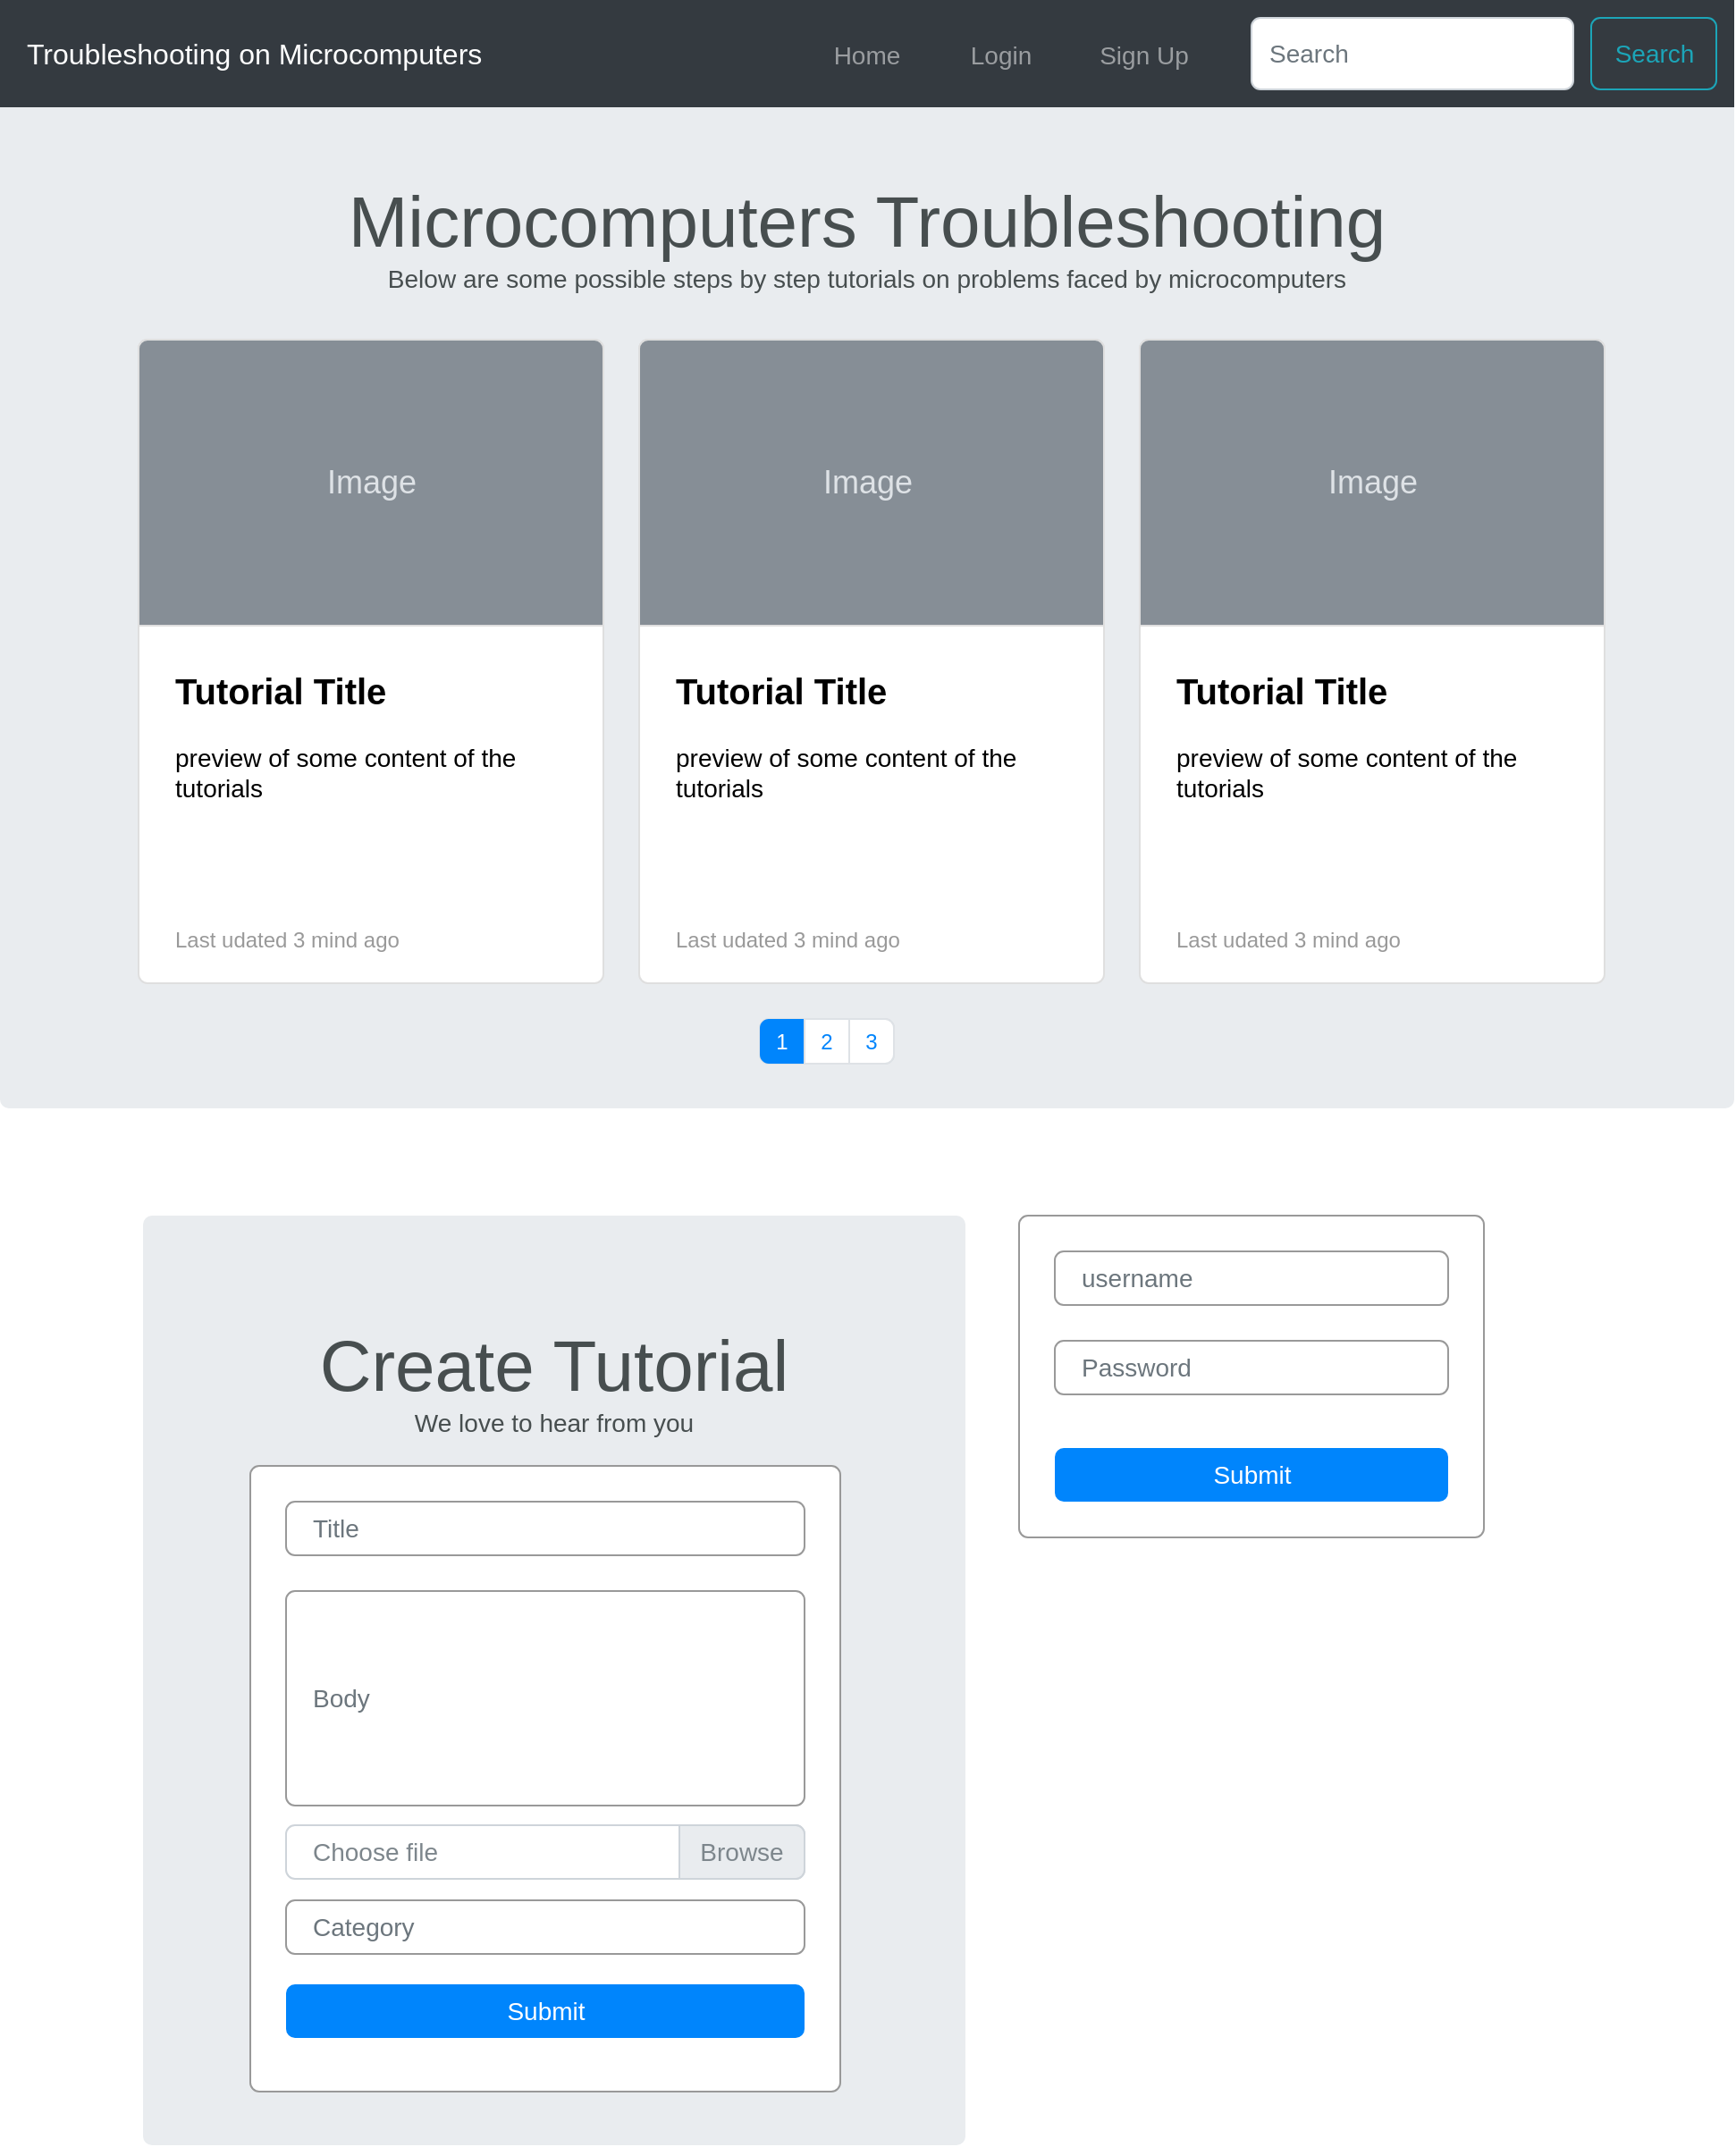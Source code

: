 <mxfile version="13.9.9" type="device"><diagram name="Page-1" id="c9db0220-8083-56f3-ca83-edcdcd058819"><mxGraphModel dx="3352" dy="2008" grid="1" gridSize="10" guides="1" tooltips="1" connect="1" arrows="1" fold="1" page="1" pageScale="1.5" pageWidth="826" pageHeight="1169" background="#ffffff" math="0" shadow="0"><root><mxCell id="0" style=";html=1;"/><mxCell id="1" style=";html=1;" parent="0"/><mxCell id="BM7EaDVrK565p-_FQdqV-48" value="&lt;span style=&quot;font-size: 40px&quot;&gt;Microcomputers Troubleshooting&lt;/span&gt;&lt;br&gt;Below are some possible steps by step tutorials on problems faced by microcomputers" style="html=1;shadow=0;dashed=0;shape=mxgraph.bootstrap.rrect;rSize=5;strokeColor=none;html=1;whiteSpace=wrap;fillColor=#E9ECEF;fontColor=#474E4F;align=center;spacing=15;fontSize=14;verticalAlign=top;spacingTop=40;" vertex="1" parent="1"><mxGeometry x="130" y="80" width="970" height="580" as="geometry"/></mxCell><mxCell id="BM7EaDVrK565p-_FQdqV-5" value="" style="html=1;shadow=0;dashed=0;shape=mxgraph.bootstrap.rrect;rSize=5;fillColor=#ffffff;strokeColor=#999999;" vertex="1" parent="1"><mxGeometry x="700" y="720" width="260" height="180" as="geometry"/></mxCell><mxCell id="BM7EaDVrK565p-_FQdqV-7" value="username" style="html=1;shadow=0;dashed=0;shape=mxgraph.bootstrap.rrect;rSize=5;fillColor=none;strokeColor=#999999;align=left;spacing=15;fontSize=14;fontColor=#6C767D;" vertex="1" parent="BM7EaDVrK565p-_FQdqV-5"><mxGeometry width="220" height="30" relative="1" as="geometry"><mxPoint x="20" y="20" as="offset"/></mxGeometry></mxCell><mxCell id="BM7EaDVrK565p-_FQdqV-9" value="Password" style="html=1;shadow=0;dashed=0;shape=mxgraph.bootstrap.rrect;rSize=5;fillColor=none;strokeColor=#999999;align=left;spacing=15;fontSize=14;fontColor=#6C767D;" vertex="1" parent="BM7EaDVrK565p-_FQdqV-5"><mxGeometry width="220" height="30" relative="1" as="geometry"><mxPoint x="20" y="70" as="offset"/></mxGeometry></mxCell><mxCell id="BM7EaDVrK565p-_FQdqV-11" value="Submit" style="html=1;shadow=0;dashed=0;shape=mxgraph.bootstrap.rrect;rSize=5;fillColor=#0085FC;strokeColor=none;align=center;fontSize=14;fontColor=#FFFFFF;" vertex="1" parent="BM7EaDVrK565p-_FQdqV-5"><mxGeometry width="220" height="30" relative="1" as="geometry"><mxPoint x="20" y="130" as="offset"/></mxGeometry></mxCell><mxCell id="BM7EaDVrK565p-_FQdqV-24" value="&lt;span style=&quot;font-size: 40px&quot;&gt;Create Tutorial&lt;/span&gt;&lt;br&gt;We love to hear from you" style="html=1;shadow=0;dashed=0;shape=mxgraph.bootstrap.rrect;rSize=5;strokeColor=none;html=1;whiteSpace=wrap;fillColor=#E9ECEF;fontColor=#474E4F;align=center;spacing=15;fontSize=14;verticalAlign=top;spacingTop=40;" vertex="1" parent="1"><mxGeometry x="210" y="720" width="460" height="520" as="geometry"/></mxCell><mxCell id="BM7EaDVrK565p-_FQdqV-20" value="" style="html=1;shadow=0;dashed=0;shape=mxgraph.bootstrap.rrect;rSize=5;fillColor=#ffffff;strokeColor=#999999;" vertex="1" parent="1"><mxGeometry x="270" y="860" width="330" height="350" as="geometry"/></mxCell><mxCell id="BM7EaDVrK565p-_FQdqV-21" value="Title" style="html=1;shadow=0;dashed=0;shape=mxgraph.bootstrap.rrect;rSize=5;fillColor=none;strokeColor=#999999;align=left;spacing=15;fontSize=14;fontColor=#6C767D;" vertex="1" parent="BM7EaDVrK565p-_FQdqV-20"><mxGeometry width="290" height="30" relative="1" as="geometry"><mxPoint x="20" y="20" as="offset"/></mxGeometry></mxCell><mxCell id="BM7EaDVrK565p-_FQdqV-22" value="Body" style="html=1;shadow=0;dashed=0;shape=mxgraph.bootstrap.rrect;rSize=5;fillColor=none;strokeColor=#999999;align=left;spacing=15;fontSize=14;fontColor=#6C767D;" vertex="1" parent="BM7EaDVrK565p-_FQdqV-20"><mxGeometry width="290" height="120" relative="1" as="geometry"><mxPoint x="20" y="70" as="offset"/></mxGeometry></mxCell><mxCell id="BM7EaDVrK565p-_FQdqV-23" value="Submit" style="html=1;shadow=0;dashed=0;shape=mxgraph.bootstrap.rrect;rSize=5;fillColor=#0085FC;strokeColor=none;align=center;fontSize=14;fontColor=#FFFFFF;" vertex="1" parent="BM7EaDVrK565p-_FQdqV-20"><mxGeometry width="290" height="30" relative="1" as="geometry"><mxPoint x="20" y="290" as="offset"/></mxGeometry></mxCell><mxCell id="BM7EaDVrK565p-_FQdqV-25" value="Category" style="html=1;shadow=0;dashed=0;shape=mxgraph.bootstrap.rrect;rSize=5;fillColor=none;strokeColor=#999999;align=left;spacing=15;fontSize=14;fontColor=#6C767D;" vertex="1" parent="BM7EaDVrK565p-_FQdqV-20"><mxGeometry x="20" y="243" width="290" height="30" as="geometry"/></mxCell><mxCell id="BM7EaDVrK565p-_FQdqV-26" value="Choose file" style="html=1;shadow=0;dashed=0;shape=mxgraph.bootstrap.rrect;rSize=5;strokeColor=#CED4DA;html=1;whiteSpace=wrap;fillColor=#FFFFFF;fontColor=#7D868C;align=left;spacingLeft=0;spacing=15;fontSize=14;" vertex="1" parent="BM7EaDVrK565p-_FQdqV-20"><mxGeometry x="20" y="201" width="290" height="30" as="geometry"/></mxCell><mxCell id="BM7EaDVrK565p-_FQdqV-27" value="Browse" style="html=1;shadow=0;dashed=0;shape=mxgraph.bootstrap.rightButton;strokeColor=inherit;gradientColor=inherit;fontColor=inherit;fillColor=#E9ECEF;rSize=5;perimeter=none;whiteSpace=wrap;resizeHeight=1;fontSize=14;" vertex="1" parent="BM7EaDVrK565p-_FQdqV-26"><mxGeometry x="1" width="70" height="30" relative="1" as="geometry"><mxPoint x="-70" as="offset"/></mxGeometry></mxCell><mxCell id="BM7EaDVrK565p-_FQdqV-30" value="&lt;b&gt;&lt;font style=&quot;font-size: 20px&quot;&gt;Tutorial Title&lt;/font&gt;&lt;/b&gt;&lt;br&gt;&lt;br&gt;preview of some content of the &lt;br&gt;tutorials&lt;br&gt;&lt;br&gt;&lt;br&gt;&lt;br&gt;&lt;br&gt;&lt;font color=&quot;#999999&quot; style=&quot;font-size: 12px&quot;&gt;Last udated 3 mind ago&lt;/font&gt;" style="html=1;shadow=0;dashed=0;shape=mxgraph.bootstrap.rrect;rSize=5;strokeColor=#DFDFDF;html=1;whiteSpace=wrap;fillColor=#ffffff;fontColor=#000000;verticalAlign=top;align=left;spacing=20;spacingBottom=0;fontSize=14;spacingTop=160;" vertex="1" parent="1"><mxGeometry width="260" height="360" relative="1" as="geometry"><mxPoint x="207.5" y="230" as="offset"/></mxGeometry></mxCell><mxCell id="BM7EaDVrK565p-_FQdqV-31" value="Image" style="html=1;shadow=0;dashed=0;shape=mxgraph.bootstrap.topButton;rSize=5;perimeter=none;whiteSpace=wrap;fillColor=#868E96;strokeColor=#DFDFDF;fontColor=#DEE2E6;resizeWidth=1;fontSize=18;" vertex="1" parent="BM7EaDVrK565p-_FQdqV-30"><mxGeometry width="260" height="160" relative="1" as="geometry"/></mxCell><mxCell id="BM7EaDVrK565p-_FQdqV-32" value="&lt;b&gt;&lt;font style=&quot;font-size: 20px&quot;&gt;Tutorial Title&lt;/font&gt;&lt;/b&gt;&lt;br&gt;&lt;br&gt;&lt;span&gt;preview of some content of the&amp;nbsp;&lt;/span&gt;&lt;br&gt;&lt;span&gt;tutorials&lt;/span&gt;&lt;br&gt;&lt;br&gt;&lt;br&gt;&lt;br&gt;&lt;br&gt;&lt;font color=&quot;#999999&quot; style=&quot;font-size: 12px&quot;&gt;Last udated 3 mind ago&lt;/font&gt;" style="html=1;shadow=0;dashed=0;shape=mxgraph.bootstrap.rrect;rSize=5;strokeColor=#DFDFDF;html=1;whiteSpace=wrap;fillColor=#ffffff;fontColor=#000000;verticalAlign=top;align=left;spacing=20;spacingBottom=0;fontSize=14;spacingTop=160;" vertex="1" parent="1"><mxGeometry x="487.5" y="230" width="260" height="360" as="geometry"/></mxCell><mxCell id="BM7EaDVrK565p-_FQdqV-33" value="Image&amp;nbsp;" style="html=1;shadow=0;dashed=0;shape=mxgraph.bootstrap.topButton;rSize=5;perimeter=none;whiteSpace=wrap;fillColor=#868E96;strokeColor=#DFDFDF;fontColor=#DEE2E6;resizeWidth=1;fontSize=18;" vertex="1" parent="BM7EaDVrK565p-_FQdqV-32"><mxGeometry width="260" height="160" relative="1" as="geometry"/></mxCell><mxCell id="BM7EaDVrK565p-_FQdqV-34" value="&lt;b&gt;&lt;font style=&quot;font-size: 20px&quot;&gt;Tutorial Title&lt;/font&gt;&lt;/b&gt;&lt;br&gt;&lt;br&gt;preview of some content of the&amp;nbsp;&lt;br&gt;tutorials&lt;br&gt;&lt;br&gt;&lt;br&gt;&lt;br&gt;&lt;br&gt;&lt;font color=&quot;#999999&quot; style=&quot;font-size: 12px&quot;&gt;Last udated 3 mind ago&lt;/font&gt;" style="html=1;shadow=0;dashed=0;shape=mxgraph.bootstrap.rrect;rSize=5;strokeColor=#DFDFDF;html=1;whiteSpace=wrap;fillColor=#ffffff;fontColor=#000000;verticalAlign=top;align=left;spacing=20;spacingBottom=0;fontSize=14;spacingTop=160;" vertex="1" parent="1"><mxGeometry x="767.5" y="230" width="260" height="360" as="geometry"/></mxCell><mxCell id="BM7EaDVrK565p-_FQdqV-35" value="Image" style="html=1;shadow=0;dashed=0;shape=mxgraph.bootstrap.topButton;rSize=5;perimeter=none;whiteSpace=wrap;fillColor=#868E96;strokeColor=#DFDFDF;fontColor=#DEE2E6;resizeWidth=1;fontSize=18;" vertex="1" parent="BM7EaDVrK565p-_FQdqV-34"><mxGeometry width="260" height="160" relative="1" as="geometry"/></mxCell><mxCell id="BM7EaDVrK565p-_FQdqV-36" value="" style="html=1;shadow=0;dashed=0;shape=mxgraph.bootstrap.rrect;rSize=5;strokeColor=#DEE2E6;html=1;whiteSpace=wrap;fillColor=#ffffff;fontColor=#0085FC;" vertex="1" parent="1"><mxGeometry x="555" y="610" width="75" height="25" as="geometry"/></mxCell><mxCell id="BM7EaDVrK565p-_FQdqV-37" value="1" style="strokeColor=inherit;fillColor=inherit;gradientColor=inherit;html=1;shadow=0;dashed=0;shape=mxgraph.bootstrap.leftButton;rSize=5;perimeter=none;whiteSpace=wrap;resizeHeight=1;fillColor=#0085FC;strokeColor=none;fontColor=#ffffff;fontSize=12;" vertex="1" parent="BM7EaDVrK565p-_FQdqV-36"><mxGeometry width="25" height="25" relative="1" as="geometry"/></mxCell><mxCell id="BM7EaDVrK565p-_FQdqV-38" value="2" style="strokeColor=inherit;fillColor=inherit;gradientColor=inherit;fontColor=inherit;html=1;shadow=0;dashed=0;perimeter=none;whiteSpace=wrap;resizeHeight=1;fontSize=12;" vertex="1" parent="BM7EaDVrK565p-_FQdqV-36"><mxGeometry width="25" height="25" relative="1" as="geometry"><mxPoint x="25" as="offset"/></mxGeometry></mxCell><mxCell id="BM7EaDVrK565p-_FQdqV-39" value="3" style="strokeColor=inherit;fillColor=inherit;gradientColor=inherit;fontColor=inherit;html=1;shadow=0;dashed=0;shape=mxgraph.bootstrap.rightButton;rSize=5;perimeter=none;whiteSpace=wrap;resizeHeight=1;fontSize=12;" vertex="1" parent="BM7EaDVrK565p-_FQdqV-36"><mxGeometry x="1" width="25" height="25" relative="1" as="geometry"><mxPoint x="-25" as="offset"/></mxGeometry></mxCell><mxCell id="BM7EaDVrK565p-_FQdqV-41" value="Troubleshooting on Microcomputers" style="html=1;shadow=0;dashed=0;fillColor=#343A40;strokeColor=none;fontSize=16;fontColor=#ffffff;align=left;spacing=15;" vertex="1" parent="1"><mxGeometry x="130" y="40" width="970" height="60" as="geometry"/></mxCell><mxCell id="BM7EaDVrK565p-_FQdqV-43" value="Home" style="fillColor=none;strokeColor=none;fontSize=14;fontColor=#9A9DA0;align=center;" vertex="1" parent="BM7EaDVrK565p-_FQdqV-41"><mxGeometry width="70" height="40" relative="1" as="geometry"><mxPoint x="450" y="10" as="offset"/></mxGeometry></mxCell><mxCell id="BM7EaDVrK565p-_FQdqV-44" value="Login" style="fillColor=none;strokeColor=none;fontSize=14;fontColor=#9A9DA0;align=center;spacingRight=0;" vertex="1" parent="BM7EaDVrK565p-_FQdqV-41"><mxGeometry width="80" height="40" relative="1" as="geometry"><mxPoint x="520" y="10" as="offset"/></mxGeometry></mxCell><mxCell id="BM7EaDVrK565p-_FQdqV-45" value="Sign Up" style="fillColor=none;strokeColor=none;fontSize=14;fontColor=#9A9DA0;align=center;" vertex="1" parent="BM7EaDVrK565p-_FQdqV-41"><mxGeometry width="80" height="40" relative="1" as="geometry"><mxPoint x="600" y="10" as="offset"/></mxGeometry></mxCell><mxCell id="BM7EaDVrK565p-_FQdqV-46" value="Search" style="html=1;shadow=0;dashed=0;shape=mxgraph.bootstrap.rrect;rSize=5;fontSize=14;fontColor=#1CA5B8;strokeColor=#1CA5B8;fillColor=none;" vertex="1" parent="BM7EaDVrK565p-_FQdqV-41"><mxGeometry x="1" width="70" height="40" relative="1" as="geometry"><mxPoint x="-80" y="10" as="offset"/></mxGeometry></mxCell><mxCell id="BM7EaDVrK565p-_FQdqV-47" value="Search" style="html=1;shadow=0;dashed=0;shape=mxgraph.bootstrap.rrect;rSize=5;fontSize=14;fontColor=#6C767D;strokeColor=#CED4DA;fillColor=#ffffff;align=left;spacing=10;" vertex="1" parent="BM7EaDVrK565p-_FQdqV-41"><mxGeometry x="1" width="180" height="40" relative="1" as="geometry"><mxPoint x="-270" y="10" as="offset"/></mxGeometry></mxCell></root></mxGraphModel></diagram></mxfile>